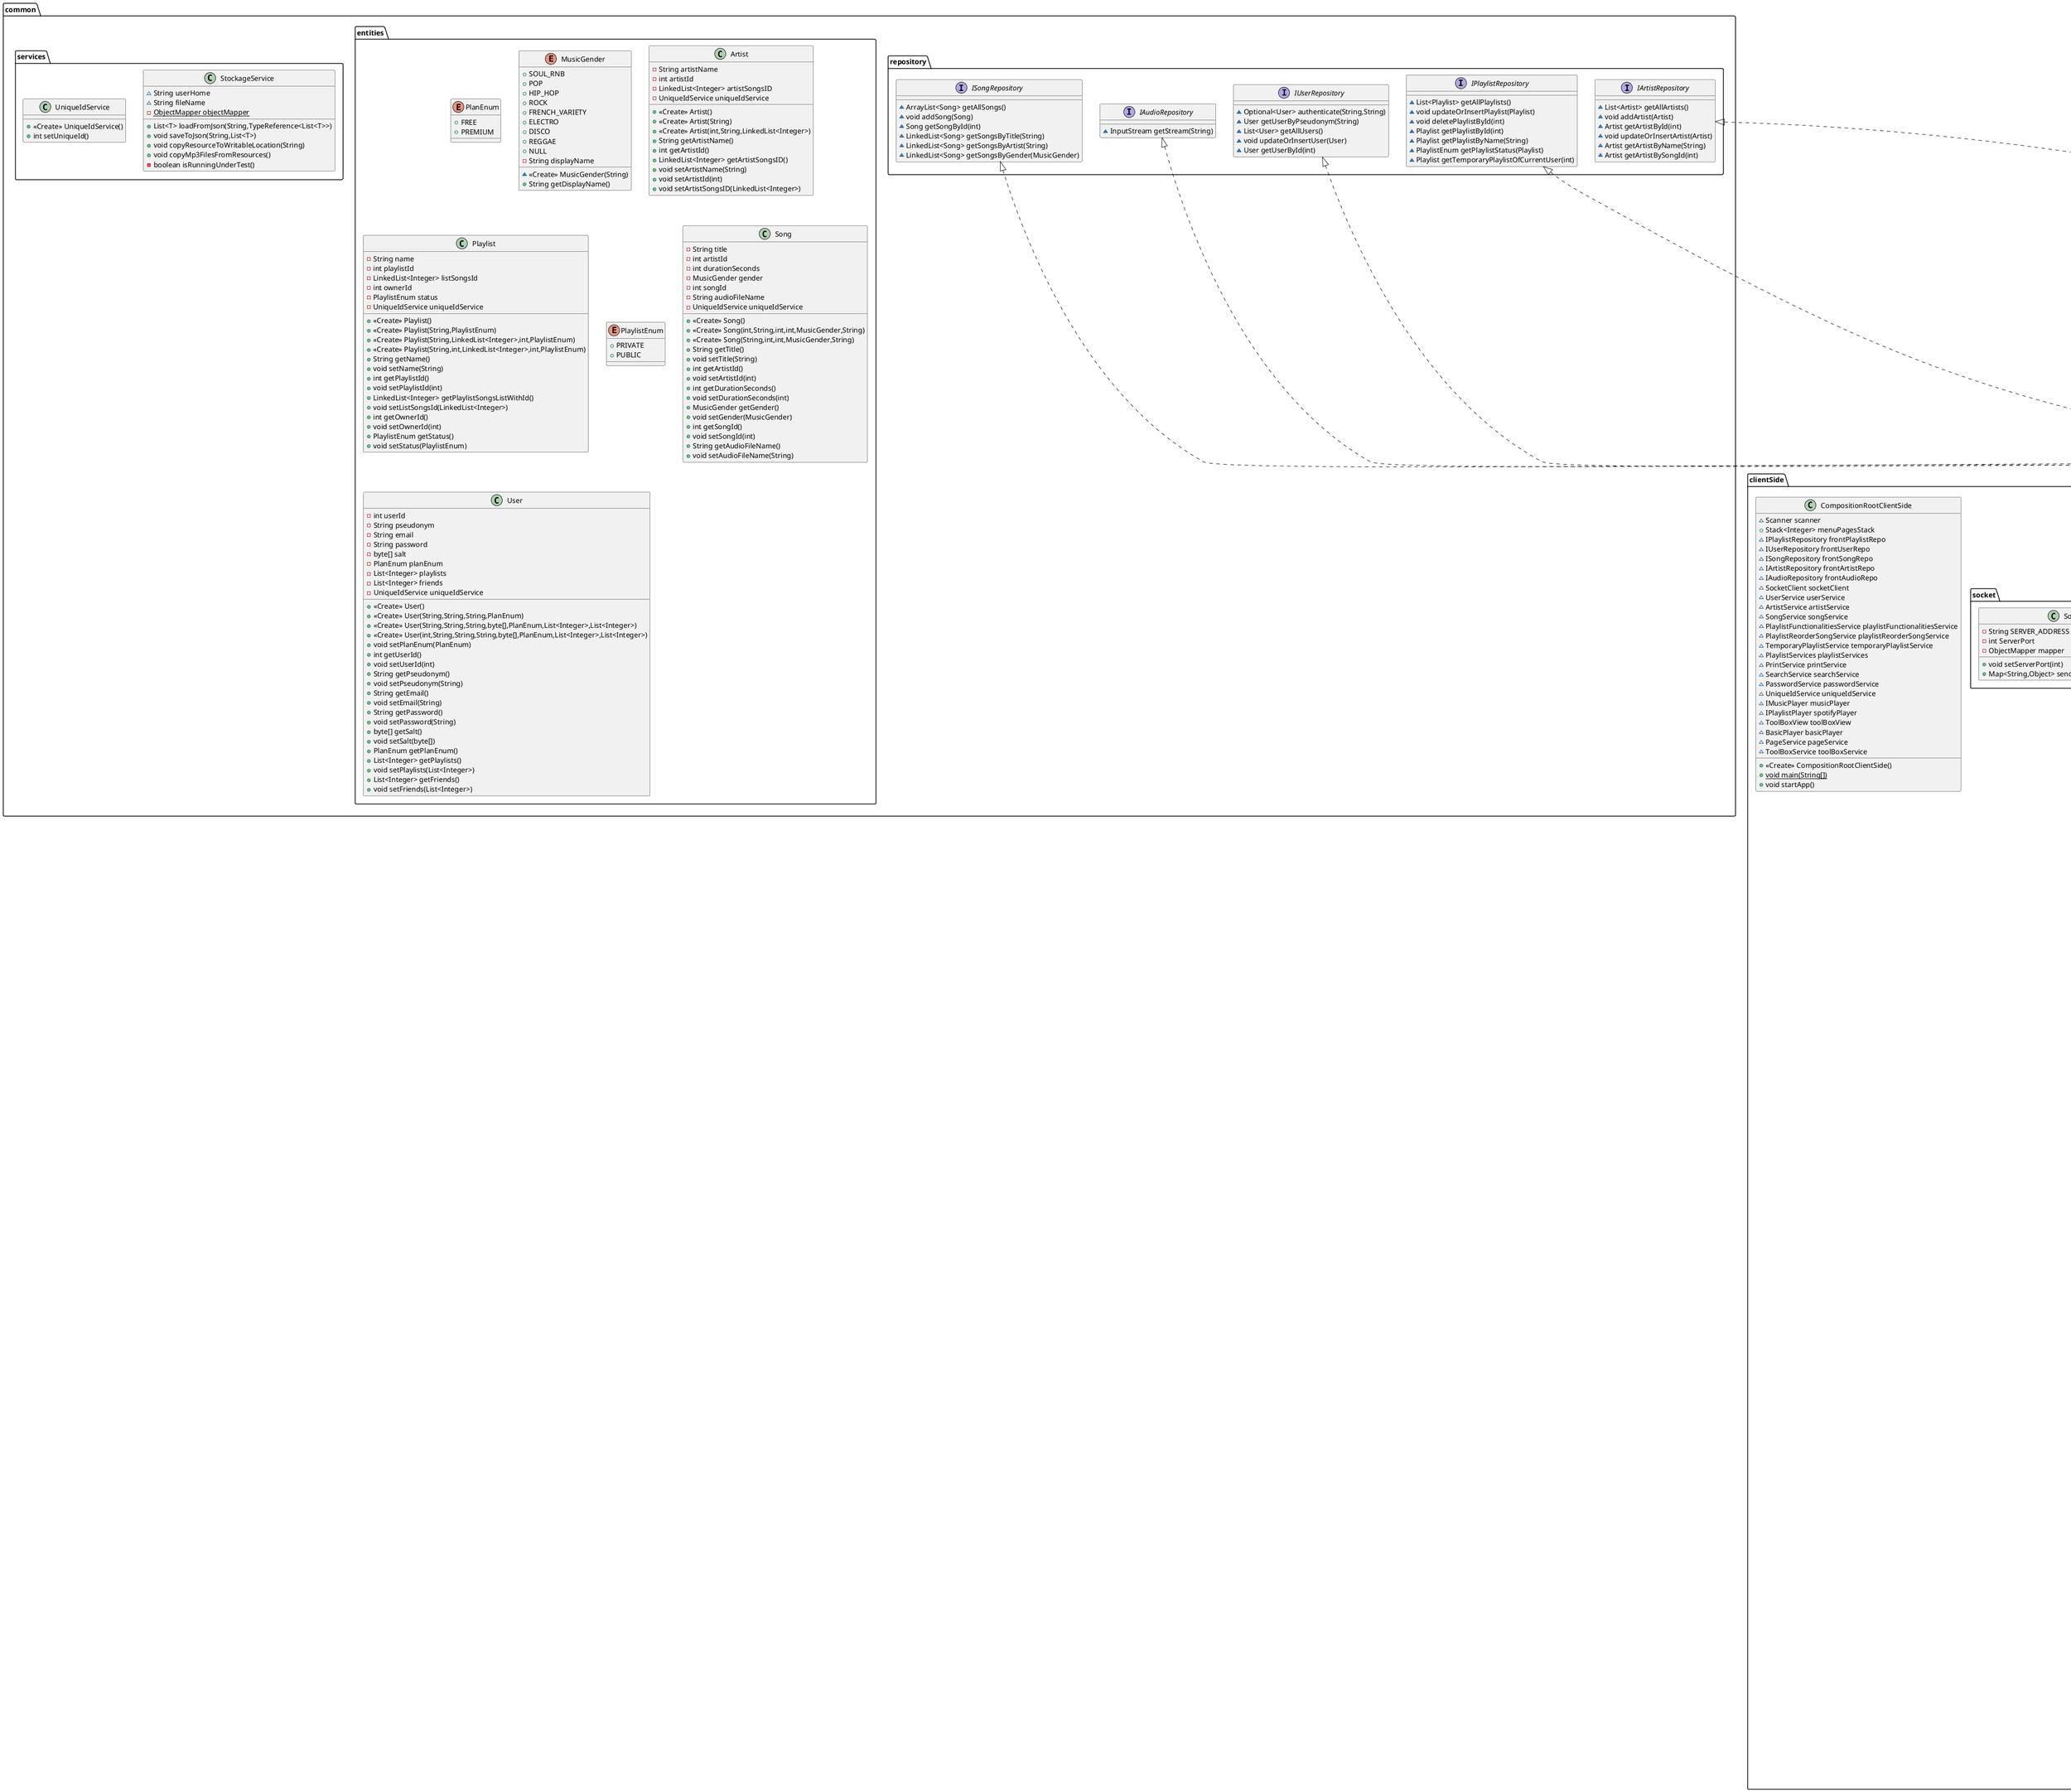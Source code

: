 @startuml
class clientSide.views.PlaylistPageOpen {
~ Scanner in
+ <<Create>> PlaylistPageOpen(PageService,IPlaylistPlayer,ToolBoxView,int)
+ void displaySpecificContent()
+ void button1()
+ void button2()
+ void button3()
+ void button4()
+ void button5()
}


class clientSide.views.HomePage {
+ <<Create>> HomePage(PageService,IPlaylistPlayer,ToolBoxView,int)
+ void button0()
+ void button1()
+ void button2()
+ void button3()
+ void button9()
}

abstract class clientSide.views.TemplateInversePage {
+ <<Create>> TemplateInversePage(PageService,IPlaylistPlayer)
+ void displayAllPage()
}

class clientSide.services.ToolBoxView {
~ PlaylistServices playlistServ
~ SongService songServ
~ SearchService searchServ
~ UserService userServ
~ PrintService printServ
~ PasswordService passwordServ
~ PlaylistReorderSongService playlistReorderSongServ
~ ArtistService artistServ
~ TemporaryPlaylistService temporaryPlaylistService
~ UniqueIdService uniqueIdServ
+ <<Create>> ToolBoxView(PlaylistServices,UserService,SongService,ArtistService,PrintService,SearchService,PasswordService,PlaylistReorderSongService,TemporaryPlaylistService,UniqueIdService)
+ PlaylistServices getPlaylistServ()
+ SearchService getSearchServ()
+ UserService getUserServ()
+ PrintService getPrintServ()
+ PlaylistReorderSongService getPlaylistReorderSongServ()
+ SongService getSongServ()
+ ArtistService getArtistServ()
+ PasswordService getPasswordServ()
}


class clientSide.services.PrintService {
- IconService icon
- UserService userService
- PlaylistServices playlistService
- SongService songService
- ArtistService artistService
+ <<Create>> PrintService(SongService,ArtistService,PlaylistServices,UserService)
+ void printSongFound(List<Integer>,String)
+ void printSongList(List<Integer>)
+ void printPlaylist(List<Integer>)
+ void printUserPlaylists(int)
- String printPlaylistStatus(PlaylistEnum)
+ boolean printUserFriends(int)
+ void printUsers(List<Integer>)
+ void printUserPublicPlaylists(int)
}


class clientSide.player.playlist_player.PlaylistPlayer {
- IMusicPlayer musicPlayer
# PlaylistServices playlistServices
# ArtistService artistService
# SongService songService
# IAudioRepository audioRepository
- IconService icon
# LinkedList<Integer> songIdHistory
~ int currentHistoryIndex
# Song currentSong
# Playlist currentPlaylist
- int lastPlayedPlaylistId
- IState currentState
- IState sequentialState
- IState shuffleState
- IState repeatState
+ <<Create>> PlaylistPlayer(IMusicPlayer,IAudioRepository,SongService,PlaylistServices,ArtistService)
+ void setSequentialMode()
+ void setShuffleMode()
+ void setRepeatMode()
+ int getCurrentPlaylistId()
+ int getCurrentSongId()
+ void playOrPause(int)
+ void play(int,int)
+ void playback()
+ void next()
+ void previous()
+ void stop()
+ boolean isPlaying()
+ boolean isPaused()
+ String getCurrentState()
+ void printCurrentSong()
+ void setCurrentSong(Song)
}


class clientSide.services.Cookies {
- {static} Cookies instance
- int userId
- String userPseudonym
- String userPassword
- int currentFriendId
- int currentFriendPlaylistId
- int currentPlaylistId
- int currentSongId
- <<Create>> Cookies(int,String,String)
+ {static} void initializeInstance(int,String,String)
+ {static} void setCurrentPlaylistId(int)
+ {static} void setCurrentSongId(int)
+ {static} void resetCookies()
+ {static} Cookies getInstance()
+ int getUserId()
+ String getUserPseudonym()
+ String getUserPassword()
+ int getCurrentPlaylistId()
+ int getCurrentSongId()
+ String toString()
+ int getCurrentFriendId()
+ void setCurrentFriendId(int)
+ int getCurrentFriendPlaylistId()
+ void setCurrentFriendPlaylistId(int)
}


enum common.entities.PlanEnum {
+  FREE
+  PREMIUM
}

class clientSide.services.SearchService {
~ Scanner scanner
- IconService icon
- SongService songService
- PrintService printService
- UserService userService
+ <<Create>> SearchService(SongService,PrintService,UserService)
+ void searchSong(String,String,int,PageService,PlaylistServices)
+ LinkedList<Integer> searchByTitle(String)
- LinkedList<Integer> searchByArtist(String)
- LinkedList<Integer> searchByGender(MusicGender)
- LinkedList<Integer> listSongToListInt(LinkedList<Song>)
+ LinkedList<Integer> chooseFoundedSongs(List<Integer>,PageService)
+ LinkedList<Integer> chooseFoundedPlaylist(List<Integer>,PageService)
- void loopIntInputValidation(PageService,LinkedList<Integer>,int)
+ List<Integer> searchUserByPseudonym(String)
}


interface common.repository.IAudioRepository {
~ InputStream getStream(String)
}

class clientSide.services.ToolBoxService {
+ IUserRepository userRepository
+ IPlaylistRepository playlistRepository
+ ISongRepository songRepository
+ IArtistRepository artistRepository
+ IAudioRepository audioRepository
+ <<Create>> ToolBoxService(IPlaylistRepository,IUserRepository,ISongRepository,IArtistRepository,IAudioRepository)
}


class clientSide.views.FriendOptions {
+ <<Create>> FriendOptions(PageService,IPlaylistPlayer,ToolBoxView,int)
+ void displaySpecificContent()
+ void button1()
+ void button2()
}

class clientSide.views.FriendsDisplayFriends {
+ <<Create>> FriendsDisplayFriends(PageService,IPlaylistPlayer,ToolBoxView,int)
+ void displaySpecificContent()
+ void validateInput()
}

class clientSide.services.PasswordService {
- IUserRepository userRepository
+ <<Create>> PasswordService(IUserRepository)
+ byte[] generateSalt()
+ String hashPassword(String,byte[])
+ boolean verifyUserAuthentification(String,String)
+ boolean passwordCheck(String,String)
}


class clientSide.player.playlist_player.RepeatState {
- PlaylistPlayer playlistPlayer
+ String stateName
+ <<Create>> RepeatState(PlaylistPlayer)
+ Song getNextSong()
+ Song getPreviousSong()
+ String getStateName()
}


class clientSide.services.PageService {
~ ArrayList<InterfaceMenu> pages
- Scanner scanner
- Stack<Integer> menuPagesStack
- IPlaylistPlayer spotifyPlayer
+ Login login
+ CreateAccount createAccount
+ HomePage homePage
+ PlaylistHomePage playlistHomePage
+ PlaylistChoseList playlistChoseList
+ PlaylistPageShared playlistPageShared
+ PlaylistPageOpen playlistPageOpen
+ PlaylistCreation playlistCreation
+ PlaylistDeletion playlistDeletion
+ Search search
+ ActionFoundedSongs actionFoundedSongs
+ SearchGender searchGender
+ FriendsPlaylistPage friendsPlaylistPage
+ FriendsDisplayFriends friendsDisplayFriends
+ FriendsHomePage friendsHomePage
+ FriendSearch friendSearch
+ FriendPlaylists friendPlaylists
+ FriendOptions friendOptions
+ SongPlayer songPlayer
- UserService userService
- ToolBoxView toolBoxView
+ <<Create>> PageService(IPlaylistPlayer,ToolBoxView,UserService,Stack<Integer>)
- void setUpPages()
+ void startLogin()
+ String gotAnInputGoBackIf0(String)
+ int tryParseInt(String)
+ Stack<Integer> getMenuPages()
+ void addToStack(int)
+ void goBack(int)
+ InterfaceMenu getPageById(int)
+ void pageIsPremium(boolean)
}


interface clientSide.views.InterfaceMenu {
~ void displayAllPage()
~ int getPageId()
~ void displayTitle(String)
~ void displayContent(String)
~ void displaySpecificContent()
~ void validateInput()
~ void switchPage()
~ void button0()
~ void button1()
~ void button2()
~ void button3()
~ void button4()
~ void button5()
~ void button6()
~ void button7()
~ void button8()
~ void button9()
}

class clientSide.services.PlaylistFunctionalitiesService {
~ Scanner scanner
- IUserRepository userRepository
- IPlaylistRepository playlistRepository
- UserService userService
- SongService songService
+ <<Create>> PlaylistFunctionalitiesService(ToolBoxService,UserService,SongService)
+ void createNewPlaylist(String,PlaylistEnum,PlaylistServices)
+ void createAllSongPlaylist(User,PlaylistServices)
+ void removePlaylistFromUser(int)
+ void deletePlaylist(int)
+ void renamePlayList(int,String)
+ boolean verifyPlaylistName(String,User)
+ void deleteSongFromPlaylist(int,int)
+ boolean isCurrentUserOwnerOfPlaylist(int)
+ int takeAndValidateInputChoice(int,PageService)
+ void playlistPageRouter(int,PlaylistServices,PageService)
}


class clientSide.views.PlaylistCreation {
- String playlistName
+ <<Create>> PlaylistCreation(PageService,IPlaylistPlayer,ToolBoxView,int)
+ void displaySpecificContent()
+ void button1()
+ void button2()
- void playlistNameVerification()
}


class clientSide.player.playlist_player.ShuffleState {
- PlaylistPlayer playlistPlayer
+ String stateName
+ <<Create>> ShuffleState(PlaylistPlayer)
+ Song getNextSong()
+ Song getPreviousSong()
+ String getStateName()
}


abstract class clientSide.views.TemplateSimplePage {
~ int index
+ String pageTitle
+ int pageId
+ String pageContent
+ IPlaylistPlayer spotifyPlayer
~ PageService pageService
~ Scanner scanner
~ boolean isFree
+ ToolBoxView toolBoxView
# IconService icon
+ <<Create>> TemplateSimplePage(PageService,IPlaylistPlayer)
+ void displayAllPage()
+ int getPageId()
+ void displayTitle(String)
+ void displayContent(String)
+ void displaySpecificContent()
+ void validateInput()
+ void switchPage()
+ void handelInvalidIndex()
+ void button0()
+ void button1()
+ void button2()
+ void button3()
+ void button4()
+ void button5()
+ void button6()
+ void button7()
+ void button8()
+ void button9()
}


enum common.entities.MusicGender {
+  SOUL_RNB
+  POP
+  HIP_HOP
+  ROCK
+  FRENCH_VARIETY
+  ELECTRO
+  DISCO
+  REGGAE
+  NULL
- String displayName
~ <<Create>> MusicGender(String)
+ String getDisplayName()
}


class common.entities.Artist {
- String artistName
- int artistId
- LinkedList<Integer> artistSongsID
- UniqueIdService uniqueIdService
+ <<Create>> Artist()
+ <<Create>> Artist(String)
+ <<Create>> Artist(int,String,LinkedList<Integer>)
+ String getArtistName()
+ int getArtistId()
+ LinkedList<Integer> getArtistSongsID()
+ void setArtistName(String)
+ void setArtistId(int)
+ void setArtistSongsID(LinkedList<Integer>)
}


class clientSide.views.CreateAccount {
- String pseudonym
- String password
- String email
- PlanEnum planEnum
+ <<Create>> CreateAccount(PageService,IPlaylistPlayer,ToolBoxView,int)
+ void displaySpecificContent()
+ void button1()
+ void button2()
- void createAccount()
}


class clientSide.views.PlaylistDeletion {
+ <<Create>> PlaylistDeletion(PageService,IPlaylistPlayer,ToolBoxView,int)
+ void button1()
+ void button2()
}

class clientSide.views.ActionFoundedSongs {
+ <<Create>> ActionFoundedSongs(PageService,IPlaylistPlayer,ToolBoxView,int)
+ void button1()
+ void button2()
- void verificationAndThenAction()
+ void button3()
+ void button8()
+ void handelInvalidIndex()
}

class common.entities.Playlist {
- String name
- int playlistId
- LinkedList<Integer> listSongsId
- int ownerId
- PlaylistEnum status
- UniqueIdService uniqueIdService
+ <<Create>> Playlist()
+ <<Create>> Playlist(String,PlaylistEnum)
+ <<Create>> Playlist(String,LinkedList<Integer>,int,PlaylistEnum)
+ <<Create>> Playlist(String,int,LinkedList<Integer>,int,PlaylistEnum)
+ String getName()
+ void setName(String)
+ int getPlaylistId()
+ void setPlaylistId(int)
+ LinkedList<Integer> getPlaylistSongsListWithId()
+ void setListSongsId(LinkedList<Integer>)
+ int getOwnerId()
+ void setOwnerId(int)
+ PlaylistEnum getStatus()
+ void setStatus(PlaylistEnum)
}


interface common.repository.IPlaylistRepository {
~ List<Playlist> getAllPlaylists()
~ void updateOrInsertPlaylist(Playlist)
~ void deletePlaylistById(int)
~ Playlist getPlaylistById(int)
~ Playlist getPlaylistByName(String)
~ PlaylistEnum getPlaylistStatus(Playlist)
~ Playlist getTemporaryPlaylistOfCurrentUser(int)
}

enum common.entities.PlaylistEnum {
+  PRIVATE
+  PUBLIC
}

class clientSide.views.PlaylistHomePage {
+ <<Create>> PlaylistHomePage(PageService,IPlaylistPlayer,ToolBoxView,int)
+ void button1()
+ void button2()
}

class clientSide.services.IconService {
+ String lineBreak
+ String eightMusicPlayer
+ String nineHomepage
+ String zeroBack
+ String separator
+ String backHomePageMusicPlayer
+ String nbr0()
+ String nbr1()
+ String nbr2()
+ String nbr3()
+ String nbr4()
+ String nbr5()
+ String nbr6()
+ String nbr7()
+ String nbr8()
+ String nbr9()
+ String playPause()
+ String playBack()
+ String next()
+ String previous()
+ String shuffle()
+ String sequential()
+ String repeatOne()
+ String ok()
+ String warning()
+ String lock()
+ String premium()
+ String free()
+ String group()
+ String house()
+ String earth()
+ String search()
}


class common.services.StockageService {
~ String userHome
~ String fileName
- {static} ObjectMapper objectMapper
+ List<T> loadFromJson(String,TypeReference<List<T>>)
+ void saveToJson(String,List<T>)
+ void copyResourceToWritableLocation(String)
+ void copyMp3FilesFromResources()
- boolean isRunningUnderTest()
}


class common.services.UniqueIdService {
+ <<Create>> UniqueIdService()
+ int setUniqueId()
}

interface clientSide.player.file_player.IMusicPlayer {
~ void addSongEndObserver(Runnable)
~ void playOrPause(String)
~ void play(String)
~ void pause()
~ void resume(String)
~ void stop()
~ boolean isPlaying()
~ boolean isPaused()
}

class clientSide.CompositionRootClientSide {
~ Scanner scanner
+ Stack<Integer> menuPagesStack
~ IPlaylistRepository frontPlaylistRepo
~ IUserRepository frontUserRepo
~ ISongRepository frontSongRepo
~ IArtistRepository frontArtistRepo
~ IAudioRepository frontAudioRepo
~ SocketClient socketClient
~ UserService userService
~ ArtistService artistService
~ SongService songService
~ PlaylistFunctionalitiesService playlistFunctionalitiesService
~ PlaylistReorderSongService playlistReorderSongService
~ TemporaryPlaylistService temporaryPlaylistService
~ PlaylistServices playlistServices
~ PrintService printService
~ SearchService searchService
~ PasswordService passwordService
~ UniqueIdService uniqueIdService
~ IMusicPlayer musicPlayer
~ IPlaylistPlayer spotifyPlayer
~ ToolBoxView toolBoxView
~ BasicPlayer basicPlayer
~ PageService pageService
~ ToolBoxService toolBoxService
+ <<Create>> CompositionRootClientSide()
+ {static} void main(String[])
+ void startApp()
}


class clientSide.services.SongService {
- ISongRepository songRepository
+ <<Create>> SongService(ToolBoxService)
+ void setCurrentSongId(int)
+ int getCurrentSongId()
+ Song getSongById(int)
+ LinkedList<Song> getSongByTitle(String)
+ LinkedList<Song> getSongsByArtist(String)
+ LinkedList<Song> getSongsByGender(MusicGender)
}


interface common.repository.ISongRepository {
~ ArrayList<Song> getAllSongs()
~ void addSong(Song)
~ Song getSongById(int)
~ LinkedList<Song> getSongsByTitle(String)
~ LinkedList<Song> getSongsByArtist(String)
~ LinkedList<Song> getSongsByGender(MusicGender)
}

class clientSide.repoFront.FrontArtistRepo {
- ObjectMapper mapper
- SocketClient socketClient
+ <<Create>> FrontArtistRepo(SocketClient)
+ List<Artist> getAllArtists()
+ void addArtist(Artist)
+ Artist getArtistById(int)
+ void updateOrInsertArtist(Artist)
+ Artist getArtistByName(String)
+ Artist getArtistBySongId(int)
- Artist getArtistFromServer(Map<String,Object>)
}


class clientSide.views.FriendSearch {
+ <<Create>> FriendSearch(PageService,IPlaylistPlayer,ToolBoxView,int)
+ void displaySpecificContent()
}

class common.entities.Song {
- String title
- int artistId
- int durationSeconds
- MusicGender gender
- int songId
- String audioFileName
- UniqueIdService uniqueIdService
+ <<Create>> Song()
+ <<Create>> Song(int,String,int,int,MusicGender,String)
+ <<Create>> Song(String,int,int,MusicGender,String)
+ String getTitle()
+ void setTitle(String)
+ int getArtistId()
+ void setArtistId(int)
+ int getDurationSeconds()
+ void setDurationSeconds(int)
+ MusicGender getGender()
+ void setGender(MusicGender)
+ int getSongId()
+ void setSongId(int)
+ String getAudioFileName()
+ void setAudioFileName(String)
}


class clientSide.services.PlaylistServices {
- IPlaylistRepository playlistRepository
- TemporaryPlaylistService temporaryPlaylistService
- PlaylistFunctionalitiesService playlistFuncService
- ISongRepository songRepository
+ <<Create>> PlaylistServices(ToolBoxService,PlaylistFunctionalitiesService,TemporaryPlaylistService)
+ int setDurationSeconds(int)
+ void setCurrentPlaylistId(int)
+ int getCurrentPlaylistId()
+ PlaylistEnum getPlaylistStatus()
+ int getAllSongsPlaylistId()
+ Playlist getPlaylistByName(String)
+ Playlist getPlaylistById(int)
+ List<Integer> getPublicPlaylists()
+ List<Integer> getUserPublicPlaylists(User)
+ int getCurrentFriendPlaylistId()
+ void setCurrentFriendPlaylistId(int)
+ void createNewPlaylist(String,PlaylistEnum)
+ void createAllSongPlaylist(User)
+ void deletePlaylist(int)
+ void renamePlayList(int,String)
+ boolean verifyPlaylistName(String,User)
+ void deleteSongFromPlaylist(int,int)
+ boolean isCurrentUserOwnerOfPlaylist(int)
+ int takeAndValidateInputChoice(int,PageService)
+ void playlistPageRouter(int,PageService)
+ int getTemporaryPlaylistId()
+ void createTemporaryPlaylist(LinkedList<Integer>,PlaylistEnum)
+ void adjustTemporaryPlaylistToNewPlaylist(String,PlaylistEnum)
+ void addSongToPlaylistFromTemporaryPlaylist(int,int)
+ void getAndAddSelectionOfPlaylistsToCurrentUserPlaylists(List<Integer>,LinkedList<Integer>,ToolBoxView)
}


class clientSide.views.Login {
+ <<Create>> Login(PageService,IPlaylistPlayer,ToolBoxView,int)
+ void button0()
+ void button1()
+ void button2()
}

class clientSide.services.PrintHelper {
~ {static} String PRINT_RESET
~ {static} String PRINT_BLACK
~ {static} String PRINT_RED
~ {static} String PRINT_GREEN
~ {static} String PRINT_YELLOW
~ {static} String PRINT_BLUE
~ {static} String PRINT_WHITE
~ {static} String PRINT_GREY
~ {static} String PRINT_BG_WHITE
~ {static} String PRINT_BOLD
+ {static} void printLN()
+ {static} void printLNBgWhite(String)
+ {static} void printLNWhite(String)
+ {static} void printLNBlue(String)
+ {static} void printLNGreen(String)
+ {static} void printLNGrey(String)
+ {static} void printLNInfo(String)
+ {static} void printInvalidInputTryAgain()
+ {static} void printYourInput()
+ {static} void printInvalidInputTryAgainOrBack()
+ {static} void printInvalidInput()
+ {static} void printLNError(String)
+ {static} void printWhite(String)
+ {static} void printInfo(String)
}


class clientSide.socket.SocketClient {
- String SERVER_ADDRESS
- int ServerPort
- ObjectMapper mapper
+ void setServerPort(int)
+ Map<String,Object> sendRequest(Map<String,Object>)
}


class clientSide.repoFront.FrontPlaylistRepo {
- ObjectMapper mapper
- SocketClient socketClient
+ <<Create>> FrontPlaylistRepo(SocketClient)
+ Playlist getPlaylistById(int)
+ Playlist getPlaylistByName(String)
+ List<Playlist> getAllPlaylists()
+ void deletePlaylistById(int)
+ void updateOrInsertPlaylist(Playlist)
+ PlaylistEnum getPlaylistStatus(Playlist)
+ Playlist getTemporaryPlaylistOfCurrentUser(int)
- Playlist getPlaylistFromServer(Map<String,Object>)
}


interface common.repository.IUserRepository {
~ Optional<User> authenticate(String,String)
~ User getUserByPseudonym(String)
~ List<User> getAllUsers()
~ void updateOrInsertUser(User)
~ User getUserById(int)
}

class clientSide.views.Search {
+ <<Create>> Search(PageService,IPlaylistPlayer,ToolBoxView,int)
+ void button1()
+ void button2()
+ void button3()
+ void button4()
}

class clientSide.views.SearchGender {
+ <<Create>> SearchGender(PageService,IPlaylistPlayer,ToolBoxView,int)
+ void button1()
+ void button2()
+ void button3()
+ void button4()
+ void button5()
+ void button6()
+ void button7()
+ void button8()
}

class clientSide.views.FriendsPlaylistPage {
+ <<Create>> FriendsPlaylistPage(PageService,IPlaylistPlayer,ToolBoxView,int)
+ void displaySpecificContent()
+ void button1()
+ void button2()
}

class clientSide.services.PlaylistReorderSongService {
- Scanner scanner
- IPlaylistRepository playlistRepository
+ <<Create>> PlaylistReorderSongService(ToolBoxService,Scanner)
+ void reorderSongsInPlaylist(int,PlaylistServices)
- LinkedList<Integer> collectNewOrderFromUser(Playlist)
- boolean isValidIndex(int,Playlist)
- void completeWithRemainingSongs(Playlist,List<Integer>)
}


class common.entities.User {
- int userId
- String pseudonym
- String email
- String password
- byte[] salt
- PlanEnum planEnum
- List<Integer> playlists
- List<Integer> friends
- UniqueIdService uniqueIdService
+ <<Create>> User()
+ <<Create>> User(String,String,String,PlanEnum)
+ <<Create>> User(String,String,String,byte[],PlanEnum,List<Integer>,List<Integer>)
+ <<Create>> User(int,String,String,String,byte[],PlanEnum,List<Integer>,List<Integer>)
+ void setPlanEnum(PlanEnum)
+ int getUserId()
+ void setUserId(int)
+ String getPseudonym()
+ void setPseudonym(String)
+ String getEmail()
+ void setEmail(String)
+ String getPassword()
+ void setPassword(String)
+ byte[] getSalt()
+ void setSalt(byte[])
+ PlanEnum getPlanEnum()
+ List<Integer> getPlaylists()
+ void setPlaylists(List<Integer>)
+ List<Integer> getFriends()
+ void setFriends(List<Integer>)
}


interface clientSide.player.playlist_player.IState {
~ Song getNextSong()
~ Song getPreviousSong()
~ String getStateName()
}

class clientSide.repoFront.FrontUserRepo {
- ObjectMapper mapper
- SocketClient socketClient
+ <<Create>> FrontUserRepo(SocketClient)
+ Optional<User> authenticate(String,String)
+ User getUserByPseudonym(String)
+ void updateOrInsertUser(User)
+ List<User> getAllUsers()
+ User getUserById(int)
- User getUserFromServer(Map<String,Object>)
}


class clientSide.services.ArtistService {
- IArtistRepository artistRepository
+ <<Create>> ArtistService(ToolBoxService)
+ String getArtistNameBySong(int)
}


class clientSide.repoFront.FrontAudioRepo {
- {static} String SERVER_ADDRESS
- {static} int SERVER_PORT
+ InputStream getStream(String)
}


class clientSide.services.UserService {
- IUserRepository userRepository
- PasswordService passwordService
+ <<Create>> UserService(ToolBoxService,PasswordService)
+ void addUser(String,String,String,PlanEnum)
+ void addUser(int,String,String,String,PlanEnum)
+ boolean emailValidation(String)
+ void addOnePlaylistToCurrentUser(int)
+ void addFriend(int)
+ void deleteFriend(int)
+ void saveUser(User)
+ int getCurrentUserId()
+ void resetCookie()
+ User getUserByPseudonym(String)
+ List<Integer> getUsersByPseudonym(String)
+ User getUserById(int)
+ void setCurrentFriendId(int)
+ int getCurrentFriendId()
}


class clientSide.player.playlist_player.SequentialState {
- PlaylistPlayer playlistPlayer
+ String stateName
+ <<Create>> SequentialState(PlaylistPlayer)
+ Song getNextSong()
+ Song getPreviousSong()
+ String getStateName()
}


class clientSide.services.TemporaryPlaylistService {
- IPlaylistRepository playlistRepository
- UserService userService
+ <<Create>> TemporaryPlaylistService(ToolBoxService,UserService)
+ int getTemporaryPlaylistId()
+ void createTemporaryPlaylist(LinkedList<Integer>,PlaylistEnum)
+ void adjustTemporaryPlaylistToNewPlaylist(String,PlaylistEnum)
+ void addSongToPlaylistFromTemporaryPlaylist(int,int)
}


class clientSide.player.file_player.MusicPlayer {
- IAudioRepository audioRepository
- boolean isPlaying
- boolean isPaused
- BasicPlayer basicPlayer
- List<Runnable> songEndObservers
+ <<Create>> MusicPlayer(IAudioRepository,BasicPlayer)
+ void addSongEndObserver(Runnable)
+ void playOrPause(String)
+ void play(String)
+ void pause()
+ void resume(String)
+ void stop()
+ boolean isPlaying()
+ boolean isPaused()
+ void opened(Object,Map)
+ void progress(int,long,byte[],Map)
+ void stateUpdated(BasicPlayerEvent)
+ void setController(BasicController)
}


interface common.repository.IArtistRepository {
~ List<Artist> getAllArtists()
~ void addArtist(Artist)
~ Artist getArtistById(int)
~ void updateOrInsertArtist(Artist)
~ Artist getArtistByName(String)
~ Artist getArtistBySongId(int)
}

class clientSide.views.PlaylistPageShared {
+ <<Create>> PlaylistPageShared(PageService,IPlaylistPlayer,ToolBoxView,int)
+ void displaySpecificContent()
+ void button1()
}

class clientSide.views.SongPlayer {
+ <<Create>> SongPlayer(PageService,IPlaylistPlayer,ToolBoxView,int)
+ void displaySpecificContent()
+ void button1()
+ void button2()
+ void button3()
+ void button4()
+ void button5()
+ void button8()
~ void loop()
}

class clientSide.views.FriendsHomePage {
+ <<Create>> FriendsHomePage(PageService,IPlaylistPlayer,ToolBoxView,int)
+ void button1()
+ void button2()
}

class clientSide.repoFront.FrontSongRepo {
- ObjectMapper mapper
- SocketClient socketClient
+ <<Create>> FrontSongRepo(SocketClient)
+ ArrayList<Song> getAllSongs()
+ void addSong(Song)
+ Song getSongById(int)
+ LinkedList<Song> getSongsByTitle(String)
+ LinkedList<Song> getSongsByArtist(String)
+ LinkedList<Song> getSongsByGender(MusicGender)
- LinkedList<Song> getResponse(Map<String,Object>)
- Song getSongFromServer(Map<String,Object>)
}


class clientSide.views.PlaylistChoseList {
+ <<Create>> PlaylistChoseList(PageService,IPlaylistPlayer,ToolBoxView,int)
+ void displaySpecificContent()
+ void validateInput()
+ void button8()
+ void button9()
}

class clientSide.views.FriendPlaylists {
+ <<Create>> FriendPlaylists(PageService,IPlaylistPlayer,ToolBoxView,int)
+ void displaySpecificContent()
+ void validateInput()
}

interface clientSide.player.playlist_player.IPlaylistPlayer {
~ void playOrPause(int)
~ void play(int,int)
~ void playback()
~ void next()
~ void previous()
~ void setShuffleMode()
~ void setRepeatMode()
~ void setSequentialMode()
~ int getCurrentPlaylistId()
~ int getCurrentSongId()
~ void stop()
~ boolean isPlaying()
~ boolean isPaused()
~ String getCurrentState()
~ void setCurrentSong(Song)
}

'interfaces !'
'--- Dépendances vers clientSide.views.InterfaceMenu ---
clientSide.views.TemplateSimplePage ..u.|> clientSide.views.InterfaceMenu

'--- Dépendances vers clientSide.views.TemplateSimplePage ---
clientSide.views.TemplateInversePage -u-|> clientSide.views.TemplateSimplePage

'clientSide.views.PlaylistPageOpen -u-|> clientSide.views.TemplateSimplePage
'clientSide.views.HomePage -u-|> clientSide.views.TemplateSimplePage
'clientSide.views.FriendOptions -u-|> clientSide.views.TemplateSimplePage
'clientSide.views.FriendsDisplayFriends -u-|> clientSide.views.TemplateSimplePage
'clientSide.views.PlaylistDeletion -u-|> clientSide.views.TemplateSimplePage
'clientSide.views.ActionFoundedSongs -u-|> clientSide.views.TemplateSimplePage
'clientSide.views.PlaylistHomePage -u-|> clientSide.views.TemplateSimplePage
'clientSide.views.FriendSearch -u-|> clientSide.views.TemplateSimplePage
'clientSide.views.Login -u-|> clientSide.views.TemplateSimplePage
'clientSide.views.Search -u-|> clientSide.views.TemplateSimplePage
'clientSide.views.SearchGender -u-|> clientSide.views.TemplateSimplePage
'clientSide.views.FriendsPlaylistPage -u-|> clientSide.views.TemplateSimplePage
'clientSide.views.PlaylistPageShared -u-|> clientSide.views.TemplateSimplePage
'clientSide.views.SongPlayer -u-|> clientSide.views.TemplateSimplePage
'clientSide.views.FriendsHomePage -u-|> clientSide.views.TemplateSimplePage
'clientSide.views.PlaylistChoseList -u-|> clientSide.views.TemplateSimplePage
'clientSide.views.FriendPlaylists -u-|> clientSide.views.TemplateSimplePage
'
''--- Dépendances vers clientSide.views.TemplateInversePage ---
'clientSide.views.PlaylistCreation -u-|> clientSide.views.TemplateInversePage
'clientSide.views.CreateAccount -u-|> clientSide.views.TemplateInversePage

'--- Dépendances vers clientSide.player.playlist_player.IState ---
clientSide.player.playlist_player.RepeatState ..u.|> clientSide.player.playlist_player.IState
clientSide.player.playlist_player.ShuffleState ..u.|> clientSide.player.playlist_player.IState
clientSide.player.playlist_player.SequentialState ..u.|> clientSide.player.playlist_player.IState

'--- Dépendances vers clientSide.player.playlist_player ---
clientSide.player.playlist_player.PlaylistPlayer ..u.|> clientSide.player.playlist_player.IPlaylistPlayer

'--- Dépendances vers common.repository ---
clientSide.repoFront.FrontArtistRepo ..u.|> common.repository.IArtistRepository
clientSide.repoFront.FrontPlaylistRepo ..u.|> common.repository.IPlaylistRepository
clientSide.repoFront.FrontUserRepo ..u.|> common.repository.IUserRepository
clientSide.repoFront.FrontAudioRepo ..u.|> common.repository.IAudioRepository
clientSide.repoFront.FrontSongRepo ..u.|> common.repository.ISongRepository

'--- Dépendances vers clientSide.player.file_player ---
clientSide.player.file_player.MusicPlayer ..u.|> clientSide.player.file_player.IMusicPlayer
clientSide.player.file_player.MusicPlayer ..u.|> clientSide.player.file_player.BasicPlayerListener



@enduml